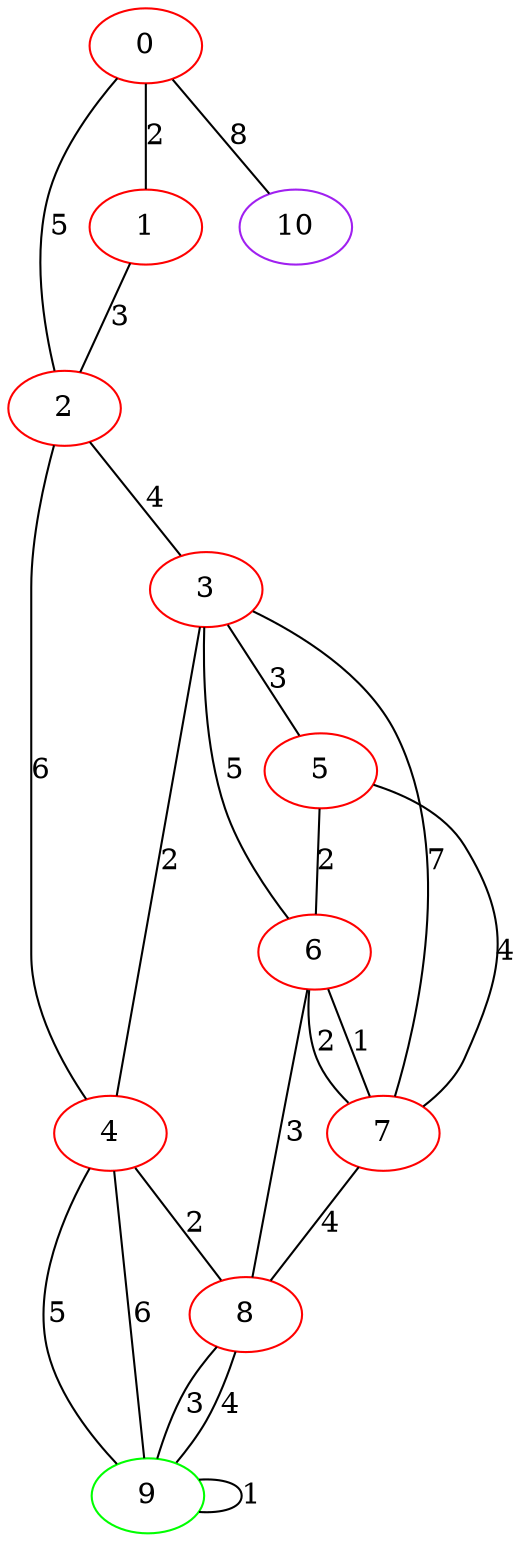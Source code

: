 graph "" {
0 [color=red, weight=1];
1 [color=red, weight=1];
2 [color=red, weight=1];
3 [color=red, weight=1];
4 [color=red, weight=1];
5 [color=red, weight=1];
6 [color=red, weight=1];
7 [color=red, weight=1];
8 [color=red, weight=1];
9 [color=green, weight=2];
10 [color=purple, weight=4];
0 -- 1  [key=0, label=2];
0 -- 2  [key=0, label=5];
0 -- 10  [key=0, label=8];
1 -- 2  [key=0, label=3];
2 -- 3  [key=0, label=4];
2 -- 4  [key=0, label=6];
3 -- 4  [key=0, label=2];
3 -- 5  [key=0, label=3];
3 -- 6  [key=0, label=5];
3 -- 7  [key=0, label=7];
4 -- 8  [key=0, label=2];
4 -- 9  [key=0, label=5];
4 -- 9  [key=1, label=6];
5 -- 6  [key=0, label=2];
5 -- 7  [key=0, label=4];
6 -- 8  [key=0, label=3];
6 -- 7  [key=0, label=2];
6 -- 7  [key=1, label=1];
7 -- 8  [key=0, label=4];
8 -- 9  [key=0, label=3];
8 -- 9  [key=1, label=4];
9 -- 9  [key=0, label=1];
}
